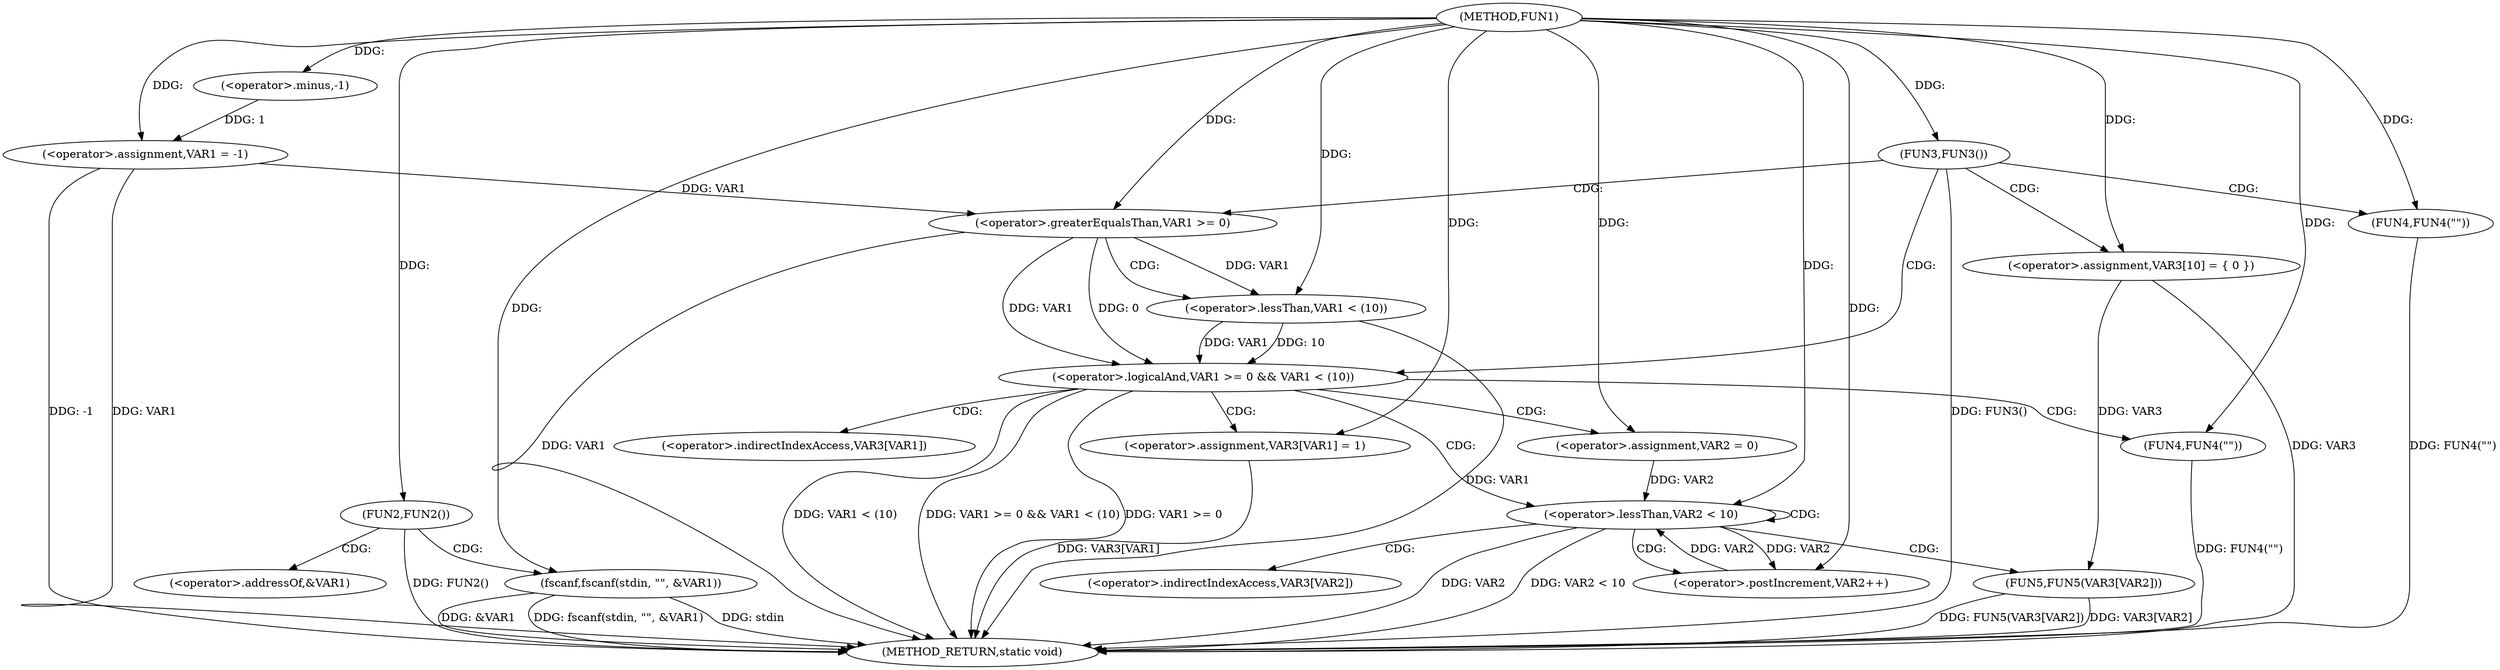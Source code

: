 digraph FUN1 {  
"1000100" [label = "(METHOD,FUN1)" ]
"1000159" [label = "(METHOD_RETURN,static void)" ]
"1000103" [label = "(<operator>.assignment,VAR1 = -1)" ]
"1000105" [label = "(<operator>.minus,-1)" ]
"1000108" [label = "(FUN2,FUN2())" ]
"1000110" [label = "(fscanf,fscanf(stdin, \"\", &VAR1))" ]
"1000116" [label = "(FUN3,FUN3())" ]
"1000118" [label = "(FUN4,FUN4(\"\"))" ]
"1000125" [label = "(<operator>.assignment,VAR3[10] = { 0 })" ]
"1000128" [label = "(<operator>.logicalAnd,VAR1 >= 0 && VAR1 < (10))" ]
"1000129" [label = "(<operator>.greaterEqualsThan,VAR1 >= 0)" ]
"1000132" [label = "(<operator>.lessThan,VAR1 < (10))" ]
"1000136" [label = "(<operator>.assignment,VAR3[VAR1] = 1)" ]
"1000142" [label = "(<operator>.assignment,VAR2 = 0)" ]
"1000145" [label = "(<operator>.lessThan,VAR2 < 10)" ]
"1000148" [label = "(<operator>.postIncrement,VAR2++)" ]
"1000151" [label = "(FUN5,FUN5(VAR3[VAR2]))" ]
"1000157" [label = "(FUN4,FUN4(\"\"))" ]
"1000113" [label = "(<operator>.addressOf,&VAR1)" ]
"1000137" [label = "(<operator>.indirectIndexAccess,VAR3[VAR1])" ]
"1000152" [label = "(<operator>.indirectIndexAccess,VAR3[VAR2])" ]
  "1000108" -> "1000159"  [ label = "DDG: FUN2()"] 
  "1000151" -> "1000159"  [ label = "DDG: FUN5(VAR3[VAR2])"] 
  "1000157" -> "1000159"  [ label = "DDG: FUN4(\"\")"] 
  "1000103" -> "1000159"  [ label = "DDG: VAR1"] 
  "1000103" -> "1000159"  [ label = "DDG: -1"] 
  "1000128" -> "1000159"  [ label = "DDG: VAR1 < (10)"] 
  "1000151" -> "1000159"  [ label = "DDG: VAR3[VAR2]"] 
  "1000118" -> "1000159"  [ label = "DDG: FUN4(\"\")"] 
  "1000132" -> "1000159"  [ label = "DDG: VAR1"] 
  "1000128" -> "1000159"  [ label = "DDG: VAR1 >= 0 && VAR1 < (10)"] 
  "1000145" -> "1000159"  [ label = "DDG: VAR2"] 
  "1000136" -> "1000159"  [ label = "DDG: VAR3[VAR1]"] 
  "1000129" -> "1000159"  [ label = "DDG: VAR1"] 
  "1000125" -> "1000159"  [ label = "DDG: VAR3"] 
  "1000128" -> "1000159"  [ label = "DDG: VAR1 >= 0"] 
  "1000110" -> "1000159"  [ label = "DDG: &VAR1"] 
  "1000110" -> "1000159"  [ label = "DDG: fscanf(stdin, \"\", &VAR1)"] 
  "1000145" -> "1000159"  [ label = "DDG: VAR2 < 10"] 
  "1000110" -> "1000159"  [ label = "DDG: stdin"] 
  "1000116" -> "1000159"  [ label = "DDG: FUN3()"] 
  "1000105" -> "1000103"  [ label = "DDG: 1"] 
  "1000100" -> "1000103"  [ label = "DDG: "] 
  "1000100" -> "1000105"  [ label = "DDG: "] 
  "1000100" -> "1000108"  [ label = "DDG: "] 
  "1000100" -> "1000110"  [ label = "DDG: "] 
  "1000100" -> "1000116"  [ label = "DDG: "] 
  "1000100" -> "1000118"  [ label = "DDG: "] 
  "1000100" -> "1000125"  [ label = "DDG: "] 
  "1000129" -> "1000128"  [ label = "DDG: VAR1"] 
  "1000129" -> "1000128"  [ label = "DDG: 0"] 
  "1000103" -> "1000129"  [ label = "DDG: VAR1"] 
  "1000100" -> "1000129"  [ label = "DDG: "] 
  "1000132" -> "1000128"  [ label = "DDG: VAR1"] 
  "1000132" -> "1000128"  [ label = "DDG: 10"] 
  "1000129" -> "1000132"  [ label = "DDG: VAR1"] 
  "1000100" -> "1000132"  [ label = "DDG: "] 
  "1000100" -> "1000136"  [ label = "DDG: "] 
  "1000100" -> "1000142"  [ label = "DDG: "] 
  "1000148" -> "1000145"  [ label = "DDG: VAR2"] 
  "1000142" -> "1000145"  [ label = "DDG: VAR2"] 
  "1000100" -> "1000145"  [ label = "DDG: "] 
  "1000145" -> "1000148"  [ label = "DDG: VAR2"] 
  "1000100" -> "1000148"  [ label = "DDG: "] 
  "1000125" -> "1000151"  [ label = "DDG: VAR3"] 
  "1000100" -> "1000157"  [ label = "DDG: "] 
  "1000108" -> "1000110"  [ label = "CDG: "] 
  "1000108" -> "1000113"  [ label = "CDG: "] 
  "1000116" -> "1000125"  [ label = "CDG: "] 
  "1000116" -> "1000128"  [ label = "CDG: "] 
  "1000116" -> "1000129"  [ label = "CDG: "] 
  "1000116" -> "1000118"  [ label = "CDG: "] 
  "1000128" -> "1000142"  [ label = "CDG: "] 
  "1000128" -> "1000137"  [ label = "CDG: "] 
  "1000128" -> "1000145"  [ label = "CDG: "] 
  "1000128" -> "1000136"  [ label = "CDG: "] 
  "1000128" -> "1000157"  [ label = "CDG: "] 
  "1000129" -> "1000132"  [ label = "CDG: "] 
  "1000145" -> "1000151"  [ label = "CDG: "] 
  "1000145" -> "1000145"  [ label = "CDG: "] 
  "1000145" -> "1000152"  [ label = "CDG: "] 
  "1000145" -> "1000148"  [ label = "CDG: "] 
}
